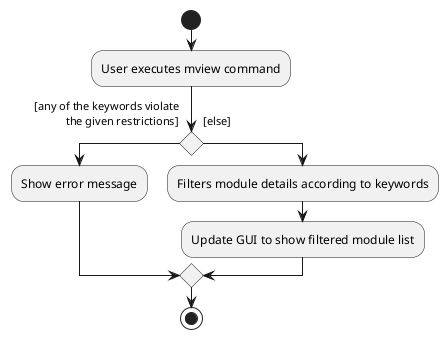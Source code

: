 @startuml
start
:User executes mview command;

'Since the beta syntax does not support placing the condition outside the
'diamond we place it as the true branch instead.

if () then ([any of the keywords violate
           the given restrictions]
)
:Show error message;
else ([else]
)
    :Filters module details according to keywords;
    :Update GUI to show filtered module list;
endif
stop
@enduml
